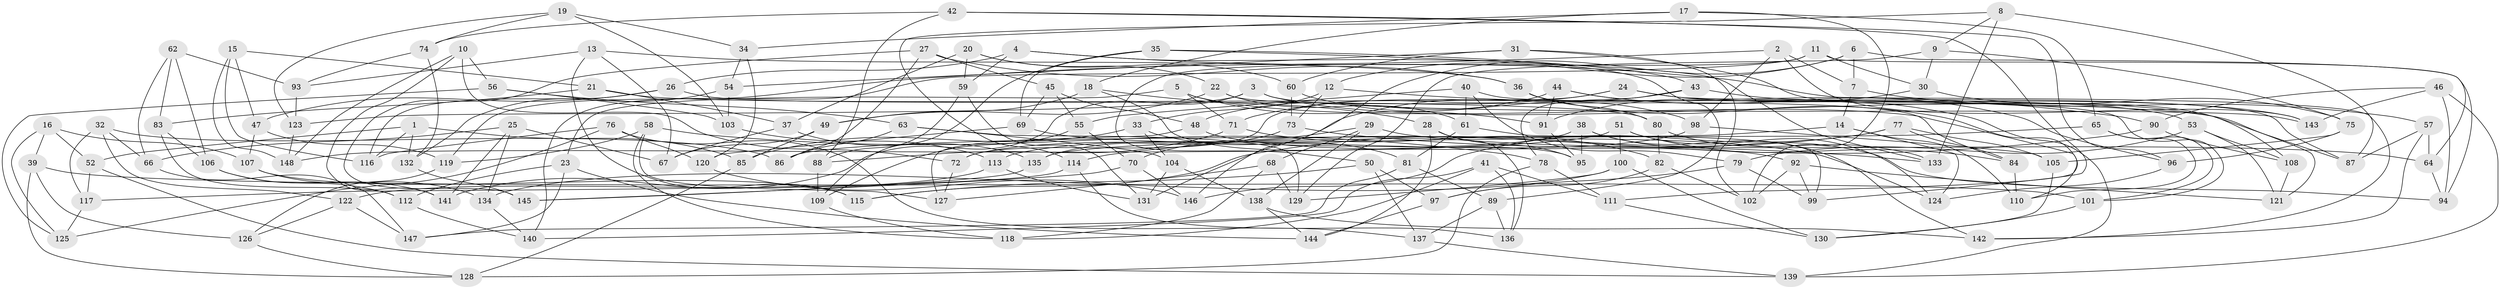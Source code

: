 // Generated by graph-tools (version 1.1) at 2025/38/03/09/25 02:38:00]
// undirected, 148 vertices, 296 edges
graph export_dot {
graph [start="1"]
  node [color=gray90,style=filled];
  1;
  2;
  3;
  4;
  5;
  6;
  7;
  8;
  9;
  10;
  11;
  12;
  13;
  14;
  15;
  16;
  17;
  18;
  19;
  20;
  21;
  22;
  23;
  24;
  25;
  26;
  27;
  28;
  29;
  30;
  31;
  32;
  33;
  34;
  35;
  36;
  37;
  38;
  39;
  40;
  41;
  42;
  43;
  44;
  45;
  46;
  47;
  48;
  49;
  50;
  51;
  52;
  53;
  54;
  55;
  56;
  57;
  58;
  59;
  60;
  61;
  62;
  63;
  64;
  65;
  66;
  67;
  68;
  69;
  70;
  71;
  72;
  73;
  74;
  75;
  76;
  77;
  78;
  79;
  80;
  81;
  82;
  83;
  84;
  85;
  86;
  87;
  88;
  89;
  90;
  91;
  92;
  93;
  94;
  95;
  96;
  97;
  98;
  99;
  100;
  101;
  102;
  103;
  104;
  105;
  106;
  107;
  108;
  109;
  110;
  111;
  112;
  113;
  114;
  115;
  116;
  117;
  118;
  119;
  120;
  121;
  122;
  123;
  124;
  125;
  126;
  127;
  128;
  129;
  130;
  131;
  132;
  133;
  134;
  135;
  136;
  137;
  138;
  139;
  140;
  141;
  142;
  143;
  144;
  145;
  146;
  147;
  148;
  1 -- 132;
  1 -- 52;
  1 -- 85;
  1 -- 116;
  2 -- 143;
  2 -- 98;
  2 -- 7;
  2 -- 119;
  3 -- 141;
  3 -- 123;
  3 -- 121;
  3 -- 143;
  4 -- 26;
  4 -- 89;
  4 -- 59;
  4 -- 142;
  5 -- 110;
  5 -- 71;
  5 -- 23;
  5 -- 91;
  6 -- 64;
  6 -- 7;
  6 -- 146;
  6 -- 12;
  7 -- 14;
  7 -- 57;
  8 -- 9;
  8 -- 114;
  8 -- 133;
  8 -- 87;
  9 -- 129;
  9 -- 30;
  9 -- 75;
  10 -- 141;
  10 -- 72;
  10 -- 148;
  10 -- 56;
  11 -- 50;
  11 -- 140;
  11 -- 94;
  11 -- 30;
  12 -- 33;
  12 -- 90;
  12 -- 73;
  13 -- 36;
  13 -- 115;
  13 -- 93;
  13 -- 67;
  14 -- 124;
  14 -- 110;
  14 -- 86;
  15 -- 116;
  15 -- 47;
  15 -- 21;
  15 -- 148;
  16 -- 107;
  16 -- 39;
  16 -- 52;
  16 -- 125;
  17 -- 102;
  17 -- 18;
  17 -- 34;
  17 -- 65;
  18 -- 49;
  18 -- 95;
  18 -- 28;
  19 -- 34;
  19 -- 74;
  19 -- 103;
  19 -- 123;
  20 -- 59;
  20 -- 60;
  20 -- 22;
  20 -- 37;
  21 -- 87;
  21 -- 37;
  21 -- 83;
  22 -- 49;
  22 -- 84;
  22 -- 61;
  23 -- 112;
  23 -- 144;
  23 -- 147;
  24 -- 101;
  24 -- 71;
  24 -- 72;
  24 -- 143;
  25 -- 134;
  25 -- 67;
  25 -- 141;
  25 -- 66;
  26 -- 47;
  26 -- 80;
  26 -- 116;
  27 -- 36;
  27 -- 145;
  27 -- 45;
  27 -- 86;
  28 -- 144;
  28 -- 95;
  28 -- 136;
  29 -- 68;
  29 -- 70;
  29 -- 64;
  29 -- 138;
  30 -- 91;
  30 -- 75;
  31 -- 54;
  31 -- 108;
  31 -- 60;
  31 -- 102;
  32 -- 122;
  32 -- 117;
  32 -- 86;
  32 -- 66;
  33 -- 85;
  33 -- 81;
  33 -- 104;
  34 -- 54;
  34 -- 120;
  35 -- 43;
  35 -- 109;
  35 -- 69;
  35 -- 133;
  36 -- 111;
  36 -- 80;
  37 -- 135;
  37 -- 67;
  38 -- 95;
  38 -- 94;
  38 -- 142;
  38 -- 72;
  39 -- 101;
  39 -- 126;
  39 -- 128;
  40 -- 55;
  40 -- 79;
  40 -- 61;
  40 -- 87;
  41 -- 140;
  41 -- 118;
  41 -- 136;
  41 -- 111;
  42 -- 99;
  42 -- 74;
  42 -- 96;
  42 -- 88;
  43 -- 78;
  43 -- 53;
  43 -- 131;
  44 -- 48;
  44 -- 96;
  44 -- 91;
  44 -- 139;
  45 -- 69;
  45 -- 48;
  45 -- 55;
  46 -- 139;
  46 -- 143;
  46 -- 94;
  46 -- 90;
  47 -- 119;
  47 -- 107;
  48 -- 92;
  48 -- 127;
  49 -- 85;
  49 -- 67;
  50 -- 137;
  50 -- 115;
  50 -- 97;
  51 -- 100;
  51 -- 124;
  51 -- 84;
  51 -- 148;
  52 -- 117;
  52 -- 139;
  53 -- 121;
  53 -- 79;
  53 -- 108;
  54 -- 132;
  54 -- 103;
  55 -- 109;
  55 -- 70;
  56 -- 63;
  56 -- 125;
  56 -- 103;
  57 -- 64;
  57 -- 142;
  57 -- 87;
  58 -- 127;
  58 -- 78;
  58 -- 119;
  58 -- 118;
  59 -- 88;
  59 -- 131;
  60 -- 98;
  60 -- 73;
  61 -- 81;
  61 -- 99;
  62 -- 106;
  62 -- 93;
  62 -- 66;
  62 -- 83;
  63 -- 129;
  63 -- 104;
  63 -- 86;
  64 -- 94;
  65 -- 101;
  65 -- 135;
  65 -- 110;
  66 -- 147;
  68 -- 118;
  68 -- 129;
  68 -- 127;
  69 -- 124;
  69 -- 120;
  70 -- 146;
  70 -- 145;
  71 -- 82;
  71 -- 88;
  72 -- 127;
  73 -- 135;
  73 -- 133;
  74 -- 132;
  74 -- 93;
  75 -- 105;
  75 -- 96;
  76 -- 116;
  76 -- 125;
  76 -- 120;
  76 -- 137;
  77 -- 105;
  77 -- 146;
  77 -- 115;
  77 -- 84;
  78 -- 128;
  78 -- 111;
  79 -- 99;
  79 -- 97;
  80 -- 82;
  80 -- 133;
  81 -- 147;
  81 -- 89;
  82 -- 97;
  82 -- 102;
  83 -- 106;
  83 -- 112;
  84 -- 110;
  85 -- 128;
  88 -- 109;
  89 -- 137;
  89 -- 136;
  90 -- 108;
  90 -- 114;
  91 -- 95;
  92 -- 121;
  92 -- 102;
  92 -- 99;
  93 -- 123;
  96 -- 124;
  97 -- 144;
  98 -- 113;
  98 -- 105;
  100 -- 130;
  100 -- 134;
  100 -- 129;
  101 -- 130;
  103 -- 113;
  104 -- 138;
  104 -- 131;
  105 -- 130;
  106 -- 112;
  106 -- 141;
  107 -- 115;
  107 -- 134;
  108 -- 121;
  109 -- 118;
  111 -- 130;
  112 -- 140;
  113 -- 131;
  113 -- 122;
  114 -- 136;
  114 -- 117;
  117 -- 125;
  119 -- 126;
  120 -- 146;
  122 -- 126;
  122 -- 147;
  123 -- 148;
  126 -- 128;
  132 -- 145;
  134 -- 140;
  135 -- 145;
  137 -- 139;
  138 -- 142;
  138 -- 144;
}
